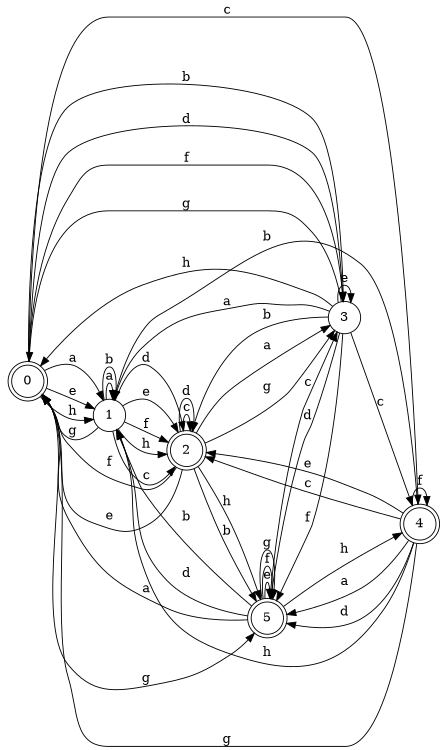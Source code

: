 digraph n5_6 {
__start0 [label="" shape="none"];

rankdir=LR;
size="8,5";

s0 [style="rounded,filled", color="black", fillcolor="white" shape="doublecircle", label="0"];
s1 [style="filled", color="black", fillcolor="white" shape="circle", label="1"];
s2 [style="rounded,filled", color="black", fillcolor="white" shape="doublecircle", label="2"];
s3 [style="filled", color="black", fillcolor="white" shape="circle", label="3"];
s4 [style="rounded,filled", color="black", fillcolor="white" shape="doublecircle", label="4"];
s5 [style="rounded,filled", color="black", fillcolor="white" shape="doublecircle", label="5"];
s0 -> s1 [label="a"];
s0 -> s3 [label="b"];
s0 -> s4 [label="c"];
s0 -> s3 [label="d"];
s0 -> s1 [label="e"];
s0 -> s3 [label="f"];
s0 -> s5 [label="g"];
s0 -> s1 [label="h"];
s1 -> s1 [label="a"];
s1 -> s1 [label="b"];
s1 -> s2 [label="c"];
s1 -> s2 [label="d"];
s1 -> s2 [label="e"];
s1 -> s2 [label="f"];
s1 -> s0 [label="g"];
s1 -> s2 [label="h"];
s2 -> s3 [label="a"];
s2 -> s5 [label="b"];
s2 -> s2 [label="c"];
s2 -> s2 [label="d"];
s2 -> s0 [label="e"];
s2 -> s0 [label="f"];
s2 -> s3 [label="g"];
s2 -> s5 [label="h"];
s3 -> s1 [label="a"];
s3 -> s2 [label="b"];
s3 -> s4 [label="c"];
s3 -> s5 [label="d"];
s3 -> s3 [label="e"];
s3 -> s5 [label="f"];
s3 -> s0 [label="g"];
s3 -> s0 [label="h"];
s4 -> s5 [label="a"];
s4 -> s1 [label="b"];
s4 -> s2 [label="c"];
s4 -> s5 [label="d"];
s4 -> s2 [label="e"];
s4 -> s4 [label="f"];
s4 -> s0 [label="g"];
s4 -> s1 [label="h"];
s5 -> s0 [label="a"];
s5 -> s1 [label="b"];
s5 -> s3 [label="c"];
s5 -> s1 [label="d"];
s5 -> s5 [label="e"];
s5 -> s5 [label="f"];
s5 -> s5 [label="g"];
s5 -> s4 [label="h"];

}